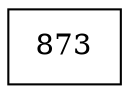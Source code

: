 digraph grafico{
rankdir=UD 
node[shape=box] 
concentrate=true 
nodo873[ shape=record, label ="873"];
}